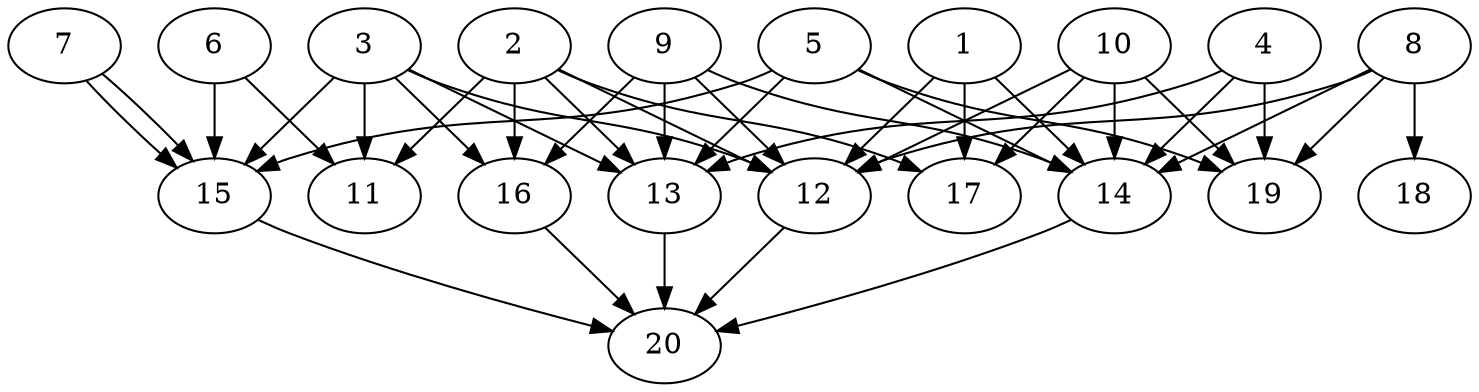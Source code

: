 // DAG automatically generated by daggen at Wed Jul 24 21:21:54 2019
// ./daggen --dot -n 20 --ccr 0.4 --fat 0.8 --regular 0.5 --density 0.6 --mindata 5242880 --maxdata 52428800 
digraph G {
  1 [size="109539840", alpha="0.05", expect_size="43815936"] 
  1 -> 12 [size ="43815936"]
  1 -> 14 [size ="43815936"]
  1 -> 17 [size ="43815936"]
  2 [size="77079040", alpha="0.20", expect_size="30831616"] 
  2 -> 11 [size ="30831616"]
  2 -> 12 [size ="30831616"]
  2 -> 13 [size ="30831616"]
  2 -> 16 [size ="30831616"]
  2 -> 17 [size ="30831616"]
  3 [size="35384320", alpha="0.07", expect_size="14153728"] 
  3 -> 11 [size ="14153728"]
  3 -> 12 [size ="14153728"]
  3 -> 13 [size ="14153728"]
  3 -> 15 [size ="14153728"]
  3 -> 16 [size ="14153728"]
  4 [size="105379840", alpha="0.04", expect_size="42151936"] 
  4 -> 13 [size ="42151936"]
  4 -> 14 [size ="42151936"]
  4 -> 19 [size ="42151936"]
  5 [size="31674880", alpha="0.14", expect_size="12669952"] 
  5 -> 13 [size ="12669952"]
  5 -> 14 [size ="12669952"]
  5 -> 15 [size ="12669952"]
  5 -> 19 [size ="12669952"]
  6 [size="115054080", alpha="0.09", expect_size="46021632"] 
  6 -> 11 [size ="46021632"]
  6 -> 15 [size ="46021632"]
  7 [size="113620480", alpha="0.08", expect_size="45448192"] 
  7 -> 15 [size ="45448192"]
  7 -> 15 [size ="45448192"]
  8 [size="84861440", alpha="0.10", expect_size="33944576"] 
  8 -> 12 [size ="33944576"]
  8 -> 14 [size ="33944576"]
  8 -> 18 [size ="33944576"]
  8 -> 19 [size ="33944576"]
  9 [size="44175360", alpha="0.14", expect_size="17670144"] 
  9 -> 12 [size ="17670144"]
  9 -> 13 [size ="17670144"]
  9 -> 14 [size ="17670144"]
  9 -> 16 [size ="17670144"]
  10 [size="45463040", alpha="0.04", expect_size="18185216"] 
  10 -> 12 [size ="18185216"]
  10 -> 14 [size ="18185216"]
  10 -> 17 [size ="18185216"]
  10 -> 19 [size ="18185216"]
  11 [size="92738560", alpha="0.15", expect_size="37095424"] 
  12 [size="121625600", alpha="0.18", expect_size="48650240"] 
  12 -> 20 [size ="48650240"]
  13 [size="120291840", alpha="0.17", expect_size="48116736"] 
  13 -> 20 [size ="48116736"]
  14 [size="46433280", alpha="0.11", expect_size="18573312"] 
  14 -> 20 [size ="18573312"]
  15 [size="68654080", alpha="0.14", expect_size="27461632"] 
  15 -> 20 [size ="27461632"]
  16 [size="30407680", alpha="0.20", expect_size="12163072"] 
  16 -> 20 [size ="12163072"]
  17 [size="84267520", alpha="0.14", expect_size="33707008"] 
  18 [size="129640960", alpha="0.04", expect_size="51856384"] 
  19 [size="70689280", alpha="0.02", expect_size="28275712"] 
  20 [size="36500480", alpha="0.10", expect_size="14600192"] 
}
